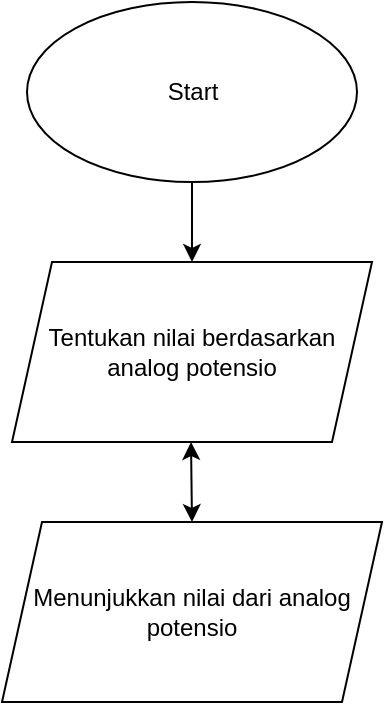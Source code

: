 <mxfile version="24.8.3" pages="8">
  <diagram name="Page-1" id="7xsKH6pPMwgzXLg-aELs">
    <mxGraphModel dx="880" dy="518" grid="1" gridSize="10" guides="1" tooltips="1" connect="1" arrows="1" fold="1" page="1" pageScale="1" pageWidth="850" pageHeight="1100" math="0" shadow="0">
      <root>
        <mxCell id="0" />
        <mxCell id="1" parent="0" />
        <mxCell id="hEX6vRJ63KsdVSKcUMxn-11" value="" style="edgeStyle=orthogonalEdgeStyle;rounded=0;orthogonalLoop=1;jettySize=auto;html=1;" parent="1" source="hEX6vRJ63KsdVSKcUMxn-1" target="hEX6vRJ63KsdVSKcUMxn-2" edge="1">
          <mxGeometry relative="1" as="geometry" />
        </mxCell>
        <mxCell id="hEX6vRJ63KsdVSKcUMxn-1" value="Start" style="ellipse;whiteSpace=wrap;html=1;" parent="1" vertex="1">
          <mxGeometry x="367.5" y="60" width="165" height="90" as="geometry" />
        </mxCell>
        <mxCell id="hEX6vRJ63KsdVSKcUMxn-3" value="Menunjukkan nilai dari analog potensio" style="shape=parallelogram;perimeter=parallelogramPerimeter;whiteSpace=wrap;html=1;fixedSize=1;" parent="1" vertex="1">
          <mxGeometry x="355" y="320" width="190" height="90" as="geometry" />
        </mxCell>
        <mxCell id="hEX6vRJ63KsdVSKcUMxn-14" value="" style="endArrow=none;html=1;rounded=0;" parent="1" source="hEX6vRJ63KsdVSKcUMxn-2" edge="1">
          <mxGeometry width="50" height="50" relative="1" as="geometry">
            <mxPoint x="410" y="290" as="sourcePoint" />
            <mxPoint x="450" y="230" as="targetPoint" />
          </mxGeometry>
        </mxCell>
        <mxCell id="hEX6vRJ63KsdVSKcUMxn-2" value="Tentukan nilai berdasarkan analog potensio" style="shape=parallelogram;perimeter=parallelogramPerimeter;whiteSpace=wrap;html=1;fixedSize=1;" parent="1" vertex="1">
          <mxGeometry x="360" y="190" width="180" height="90" as="geometry" />
        </mxCell>
        <mxCell id="hEX6vRJ63KsdVSKcUMxn-24" value="" style="endArrow=classic;startArrow=classic;html=1;rounded=0;" parent="1" edge="1">
          <mxGeometry width="50" height="50" relative="1" as="geometry">
            <mxPoint x="450" y="320" as="sourcePoint" />
            <mxPoint x="449.5" y="280" as="targetPoint" />
            <Array as="points" />
          </mxGeometry>
        </mxCell>
      </root>
    </mxGraphModel>
  </diagram>
  <diagram id="P4kOJuHA-Qv2yGfM0axs" name="Page-2">
    <mxGraphModel dx="880" dy="468" grid="1" gridSize="10" guides="1" tooltips="1" connect="1" arrows="1" fold="1" page="1" pageScale="1" pageWidth="850" pageHeight="1100" math="0" shadow="0">
      <root>
        <mxCell id="0" />
        <mxCell id="1" parent="0" />
        <mxCell id="n6y1z-Yo7t-sg9VH4C1c-1" value="" style="edgeStyle=orthogonalEdgeStyle;rounded=0;orthogonalLoop=1;jettySize=auto;html=1;" edge="1" source="n6y1z-Yo7t-sg9VH4C1c-2" target="n6y1z-Yo7t-sg9VH4C1c-5" parent="1">
          <mxGeometry relative="1" as="geometry" />
        </mxCell>
        <mxCell id="n6y1z-Yo7t-sg9VH4C1c-2" value="Start" style="ellipse;whiteSpace=wrap;html=1;" vertex="1" parent="1">
          <mxGeometry x="342.5" y="50" width="165" height="90" as="geometry" />
        </mxCell>
        <mxCell id="n6y1z-Yo7t-sg9VH4C1c-3" value="Menampilkan nilai dari analog potensio" style="shape=parallelogram;perimeter=parallelogramPerimeter;whiteSpace=wrap;html=1;fixedSize=1;" vertex="1" parent="1">
          <mxGeometry x="330" y="310" width="190" height="90" as="geometry" />
        </mxCell>
        <mxCell id="n6y1z-Yo7t-sg9VH4C1c-4" value="" style="endArrow=none;html=1;rounded=0;" edge="1" source="n6y1z-Yo7t-sg9VH4C1c-5" parent="1">
          <mxGeometry width="50" height="50" relative="1" as="geometry">
            <mxPoint x="385" y="280" as="sourcePoint" />
            <mxPoint x="425" y="220" as="targetPoint" />
          </mxGeometry>
        </mxCell>
        <mxCell id="n6y1z-Yo7t-sg9VH4C1c-5" value="Tentukan nilai voltage berdasarkan analog potensio" style="shape=parallelogram;perimeter=parallelogramPerimeter;whiteSpace=wrap;html=1;fixedSize=1;" vertex="1" parent="1">
          <mxGeometry x="335" y="180" width="180" height="90" as="geometry" />
        </mxCell>
        <mxCell id="n6y1z-Yo7t-sg9VH4C1c-6" value="" style="endArrow=classic;startArrow=classic;html=1;rounded=0;" edge="1" parent="1">
          <mxGeometry width="50" height="50" relative="1" as="geometry">
            <mxPoint x="425" y="310" as="sourcePoint" />
            <mxPoint x="424.5" y="270" as="targetPoint" />
            <Array as="points" />
          </mxGeometry>
        </mxCell>
      </root>
    </mxGraphModel>
  </diagram>
  <diagram id="WOu5z1Ee6XybZ4AOHJIU" name="Page-3">
    <mxGraphModel dx="197" dy="476" grid="1" gridSize="10" guides="1" tooltips="1" connect="1" arrows="1" fold="1" page="1" pageScale="1" pageWidth="850" pageHeight="1100" math="0" shadow="0">
      <root>
        <mxCell id="0" />
        <mxCell id="1" parent="0" />
        <mxCell id="LO2GCd7thXTgHZh84h_5-7" value="" style="edgeStyle=orthogonalEdgeStyle;rounded=0;orthogonalLoop=1;jettySize=auto;html=1;" parent="1" source="LO2GCd7thXTgHZh84h_5-1" target="LO2GCd7thXTgHZh84h_5-2" edge="1">
          <mxGeometry relative="1" as="geometry" />
        </mxCell>
        <mxCell id="LO2GCd7thXTgHZh84h_5-1" value="Start" style="ellipse;whiteSpace=wrap;html=1;" parent="1" vertex="1">
          <mxGeometry x="370" y="70" width="140" height="90" as="geometry" />
        </mxCell>
        <mxCell id="LO2GCd7thXTgHZh84h_5-6" style="edgeStyle=orthogonalEdgeStyle;rounded=0;orthogonalLoop=1;jettySize=auto;html=1;exitX=0.5;exitY=1;exitDx=0;exitDy=0;entryX=0.5;entryY=0;entryDx=0;entryDy=0;" parent="1" source="LO2GCd7thXTgHZh84h_5-2" target="LO2GCd7thXTgHZh84h_5-3" edge="1">
          <mxGeometry relative="1" as="geometry" />
        </mxCell>
        <mxCell id="LO2GCd7thXTgHZh84h_5-2" value="Pilih nilai pada analog&amp;nbsp;&lt;div&gt;potensio (0-1240)&lt;/div&gt;" style="shape=parallelogram;perimeter=parallelogramPerimeter;whiteSpace=wrap;html=1;fixedSize=1;" parent="1" vertex="1">
          <mxGeometry x="350" y="200" width="180" height="90" as="geometry" />
        </mxCell>
        <mxCell id="LO2GCd7thXTgHZh84h_5-3" value="Ubah nilai analog menjadi PWM (Voltage) (0-255)" style="rounded=0;whiteSpace=wrap;html=1;" parent="1" vertex="1">
          <mxGeometry x="360" y="330" width="160" height="90" as="geometry" />
        </mxCell>
        <mxCell id="LO2GCd7thXTgHZh84h_5-4" value="Tampilkan nilai voltage potensio" style="shape=parallelogram;perimeter=parallelogramPerimeter;whiteSpace=wrap;html=1;fixedSize=1;" parent="1" vertex="1">
          <mxGeometry x="350" y="460" width="170" height="80" as="geometry" />
        </mxCell>
        <mxCell id="LO2GCd7thXTgHZh84h_5-5" style="edgeStyle=orthogonalEdgeStyle;rounded=0;orthogonalLoop=1;jettySize=auto;html=1;exitX=0.5;exitY=1;exitDx=0;exitDy=0;entryX=0.541;entryY=-0.037;entryDx=0;entryDy=0;entryPerimeter=0;" parent="1" source="LO2GCd7thXTgHZh84h_5-3" target="LO2GCd7thXTgHZh84h_5-4" edge="1">
          <mxGeometry relative="1" as="geometry" />
        </mxCell>
        <mxCell id="LO2GCd7thXTgHZh84h_5-13" value="" style="endArrow=none;html=1;rounded=0;" parent="1" edge="1">
          <mxGeometry width="50" height="50" relative="1" as="geometry">
            <mxPoint x="510" y="510" as="sourcePoint" />
            <mxPoint x="590" y="510" as="targetPoint" />
          </mxGeometry>
        </mxCell>
        <mxCell id="LO2GCd7thXTgHZh84h_5-14" value="" style="endArrow=none;html=1;rounded=0;" parent="1" edge="1">
          <mxGeometry width="50" height="50" relative="1" as="geometry">
            <mxPoint x="590.003" y="510" as="sourcePoint" />
            <mxPoint x="590" y="240" as="targetPoint" />
          </mxGeometry>
        </mxCell>
        <mxCell id="LO2GCd7thXTgHZh84h_5-15" value="" style="endArrow=classic;html=1;rounded=0;" parent="1" edge="1">
          <mxGeometry width="50" height="50" relative="1" as="geometry">
            <mxPoint x="590" y="240" as="sourcePoint" />
            <mxPoint x="520" y="240" as="targetPoint" />
          </mxGeometry>
        </mxCell>
      </root>
    </mxGraphModel>
  </diagram>
  <diagram id="WzlIhdNzlnu4qb8vGgma" name="Page-4">
    <mxGraphModel dx="880" dy="468" grid="1" gridSize="10" guides="1" tooltips="1" connect="1" arrows="1" fold="1" page="1" pageScale="1" pageWidth="850" pageHeight="1100" math="0" shadow="0">
      <root>
        <mxCell id="0" />
        <mxCell id="1" parent="0" />
        <mxCell id="aYpGiaVqw2s0bX2Neu3e-1" value="" style="edgeStyle=orthogonalEdgeStyle;rounded=0;orthogonalLoop=1;jettySize=auto;html=1;" edge="1" parent="1" source="aYpGiaVqw2s0bX2Neu3e-2" target="aYpGiaVqw2s0bX2Neu3e-4">
          <mxGeometry relative="1" as="geometry" />
        </mxCell>
        <mxCell id="aYpGiaVqw2s0bX2Neu3e-2" value="Start" style="ellipse;whiteSpace=wrap;html=1;" vertex="1" parent="1">
          <mxGeometry x="370" y="70" width="140" height="90" as="geometry" />
        </mxCell>
        <mxCell id="aYpGiaVqw2s0bX2Neu3e-3" style="edgeStyle=orthogonalEdgeStyle;rounded=0;orthogonalLoop=1;jettySize=auto;html=1;exitX=0.5;exitY=1;exitDx=0;exitDy=0;entryX=0.5;entryY=0;entryDx=0;entryDy=0;" edge="1" parent="1" source="aYpGiaVqw2s0bX2Neu3e-4" target="aYpGiaVqw2s0bX2Neu3e-5">
          <mxGeometry relative="1" as="geometry" />
        </mxCell>
        <mxCell id="aYpGiaVqw2s0bX2Neu3e-4" value="Pilih nilai pada analog&amp;nbsp;&lt;div&gt;potensio (0-1240)&lt;/div&gt;" style="shape=parallelogram;perimeter=parallelogramPerimeter;whiteSpace=wrap;html=1;fixedSize=1;" vertex="1" parent="1">
          <mxGeometry x="350" y="200" width="180" height="90" as="geometry" />
        </mxCell>
        <mxCell id="aYpGiaVqw2s0bX2Neu3e-5" value="Ubah nilai analog menjadi nilaai sudut (Voltage) (0-255)" style="rounded=0;whiteSpace=wrap;html=1;" vertex="1" parent="1">
          <mxGeometry x="360" y="330" width="160" height="90" as="geometry" />
        </mxCell>
        <mxCell id="aYpGiaVqw2s0bX2Neu3e-6" value="Tampilkan nilai sudut&amp;nbsp;&lt;div&gt;ke servo&lt;/div&gt;" style="shape=parallelogram;perimeter=parallelogramPerimeter;whiteSpace=wrap;html=1;fixedSize=1;" vertex="1" parent="1">
          <mxGeometry x="350" y="460" width="170" height="80" as="geometry" />
        </mxCell>
        <mxCell id="aYpGiaVqw2s0bX2Neu3e-7" style="edgeStyle=orthogonalEdgeStyle;rounded=0;orthogonalLoop=1;jettySize=auto;html=1;exitX=0.5;exitY=1;exitDx=0;exitDy=0;entryX=0.541;entryY=-0.037;entryDx=0;entryDy=0;entryPerimeter=0;" edge="1" parent="1" source="aYpGiaVqw2s0bX2Neu3e-5" target="aYpGiaVqw2s0bX2Neu3e-6">
          <mxGeometry relative="1" as="geometry" />
        </mxCell>
        <mxCell id="aYpGiaVqw2s0bX2Neu3e-8" value="" style="endArrow=none;html=1;rounded=0;" edge="1" parent="1">
          <mxGeometry width="50" height="50" relative="1" as="geometry">
            <mxPoint x="510" y="510" as="sourcePoint" />
            <mxPoint x="590" y="510" as="targetPoint" />
          </mxGeometry>
        </mxCell>
        <mxCell id="aYpGiaVqw2s0bX2Neu3e-9" value="" style="endArrow=none;html=1;rounded=0;" edge="1" parent="1">
          <mxGeometry width="50" height="50" relative="1" as="geometry">
            <mxPoint x="590.003" y="510" as="sourcePoint" />
            <mxPoint x="590" y="240" as="targetPoint" />
          </mxGeometry>
        </mxCell>
        <mxCell id="aYpGiaVqw2s0bX2Neu3e-10" value="" style="endArrow=classic;html=1;rounded=0;" edge="1" parent="1">
          <mxGeometry width="50" height="50" relative="1" as="geometry">
            <mxPoint x="590" y="240" as="sourcePoint" />
            <mxPoint x="520" y="240" as="targetPoint" />
          </mxGeometry>
        </mxCell>
      </root>
    </mxGraphModel>
  </diagram>
  <diagram id="83VCnpNajWrUhug65tjm" name="Page-5">
    <mxGraphModel dx="880" dy="468" grid="1" gridSize="10" guides="1" tooltips="1" connect="1" arrows="1" fold="1" page="1" pageScale="1" pageWidth="850" pageHeight="1100" math="0" shadow="0">
      <root>
        <mxCell id="0" />
        <mxCell id="1" parent="0" />
      </root>
    </mxGraphModel>
  </diagram>
  <diagram id="vIIB17qesLdT2yFIIE_M" name="Page-6">
    <mxGraphModel dx="1600" dy="942" grid="1" gridSize="10" guides="1" tooltips="1" connect="1" arrows="1" fold="1" page="1" pageScale="1" pageWidth="850" pageHeight="1100" math="0" shadow="0">
      <root>
        <mxCell id="0" />
        <mxCell id="1" parent="0" />
        <mxCell id="eRvDTjzg-Syd29gc3DkY-22" value="Mulai" style="rounded=1;arcSize=40;strokeWidth=2" vertex="1" parent="1">
          <mxGeometry x="281" y="430" width="69" height="49" as="geometry" />
        </mxCell>
        <mxCell id="eRvDTjzg-Syd29gc3DkY-23" value="Inisialisasi Serial 9600" style="rounded=1;arcSize=40;strokeWidth=2" vertex="1" parent="1">
          <mxGeometry x="223" y="529" width="187" height="49" as="geometry" />
        </mxCell>
        <mxCell id="eRvDTjzg-Syd29gc3DkY-24" value="Inisialisasi Sensor DHT" style="rounded=1;arcSize=40;strokeWidth=2" vertex="1" parent="1">
          <mxGeometry x="221" y="628" width="189" height="49" as="geometry" />
        </mxCell>
        <mxCell id="eRvDTjzg-Syd29gc3DkY-25" value="Loop" style="rhombus;strokeWidth=2;whiteSpace=wrap;" vertex="1" parent="1">
          <mxGeometry x="274" y="727" width="83" height="83" as="geometry" />
        </mxCell>
        <mxCell id="eRvDTjzg-Syd29gc3DkY-26" value="Baca Kelembaban" style="rounded=1;arcSize=40;strokeWidth=2" vertex="1" parent="1">
          <mxGeometry x="60" y="860" width="156" height="49" as="geometry" />
        </mxCell>
        <mxCell id="eRvDTjzg-Syd29gc3DkY-27" value="Baca Suhu" style="rounded=1;arcSize=40;strokeWidth=2" vertex="1" parent="1">
          <mxGeometry x="87" y="959" width="103" height="49" as="geometry" />
        </mxCell>
        <mxCell id="eRvDTjzg-Syd29gc3DkY-28" value="Apakah pembacaan gagal?" style="rhombus;strokeWidth=2;whiteSpace=wrap;" vertex="1" parent="1">
          <mxGeometry x="20" y="1058" width="237" height="237" as="geometry" />
        </mxCell>
        <mxCell id="eRvDTjzg-Syd29gc3DkY-29" value="Cetak Failed to read from DHT sensor!" style="rounded=1;arcSize=40;strokeWidth=2" vertex="1" parent="1">
          <mxGeometry x="108" y="1368" width="215" height="67" as="geometry" />
        </mxCell>
        <mxCell id="eRvDTjzg-Syd29gc3DkY-30" value="Cetak Humidity dan Temperature" style="rounded=1;arcSize=40;strokeWidth=2" vertex="1" parent="1">
          <mxGeometry x="373" y="1368" width="172" height="67" as="geometry" />
        </mxCell>
        <mxCell id="eRvDTjzg-Syd29gc3DkY-31" value="Tunggu 2 detik" style="rounded=1;arcSize=40;strokeWidth=2" vertex="1" parent="1">
          <mxGeometry x="451" y="1485" width="136" height="49" as="geometry" />
        </mxCell>
        <mxCell id="eRvDTjzg-Syd29gc3DkY-32" value="" style="curved=1;startArrow=none;endArrow=block;exitX=0.51;exitY=1;entryX=0.5;entryY=0;rounded=0;fontSize=12;startSize=8;endSize=8;" edge="1" parent="1" source="eRvDTjzg-Syd29gc3DkY-22" target="eRvDTjzg-Syd29gc3DkY-23">
          <mxGeometry relative="1" as="geometry">
            <Array as="points" />
          </mxGeometry>
        </mxCell>
        <mxCell id="eRvDTjzg-Syd29gc3DkY-33" value="" style="curved=1;startArrow=none;endArrow=block;exitX=0.5;exitY=1;entryX=0.5;entryY=0;rounded=0;fontSize=12;startSize=8;endSize=8;" edge="1" parent="1" source="eRvDTjzg-Syd29gc3DkY-23" target="eRvDTjzg-Syd29gc3DkY-24">
          <mxGeometry relative="1" as="geometry">
            <Array as="points" />
          </mxGeometry>
        </mxCell>
        <mxCell id="eRvDTjzg-Syd29gc3DkY-34" value="" style="curved=1;startArrow=none;endArrow=block;exitX=0.5;exitY=1;entryX=0.5;entryY=0;rounded=0;fontSize=12;startSize=8;endSize=8;" edge="1" parent="1" source="eRvDTjzg-Syd29gc3DkY-24" target="eRvDTjzg-Syd29gc3DkY-25">
          <mxGeometry relative="1" as="geometry">
            <Array as="points" />
          </mxGeometry>
        </mxCell>
        <mxCell id="eRvDTjzg-Syd29gc3DkY-35" value="" style="curved=1;startArrow=none;endArrow=block;exitX=0;exitY=0.69;entryX=0.5;entryY=0.01;rounded=0;fontSize=12;startSize=8;endSize=8;" edge="1" parent="1" source="eRvDTjzg-Syd29gc3DkY-25" target="eRvDTjzg-Syd29gc3DkY-26">
          <mxGeometry relative="1" as="geometry">
            <Array as="points">
              <mxPoint x="138" y="835" />
            </Array>
          </mxGeometry>
        </mxCell>
        <mxCell id="eRvDTjzg-Syd29gc3DkY-36" value="" style="curved=1;startArrow=none;endArrow=block;exitX=0.5;exitY=1.01;entryX=0.5;entryY=0.01;rounded=0;fontSize=12;startSize=8;endSize=8;" edge="1" parent="1" source="eRvDTjzg-Syd29gc3DkY-26" target="eRvDTjzg-Syd29gc3DkY-27">
          <mxGeometry relative="1" as="geometry">
            <Array as="points" />
          </mxGeometry>
        </mxCell>
        <mxCell id="eRvDTjzg-Syd29gc3DkY-37" value="" style="curved=1;startArrow=none;endArrow=block;exitX=0.5;exitY=1.01;entryX=0.5;entryY=0;rounded=0;fontSize=12;startSize=8;endSize=8;" edge="1" parent="1" source="eRvDTjzg-Syd29gc3DkY-27" target="eRvDTjzg-Syd29gc3DkY-28">
          <mxGeometry relative="1" as="geometry">
            <Array as="points" />
          </mxGeometry>
        </mxCell>
        <mxCell id="eRvDTjzg-Syd29gc3DkY-38" value="Ya" style="curved=1;startArrow=none;endArrow=block;exitX=0.5;exitY=1;entryX=0.33;entryY=0;rounded=0;fontSize=12;startSize=8;endSize=8;" edge="1" parent="1" source="eRvDTjzg-Syd29gc3DkY-28" target="eRvDTjzg-Syd29gc3DkY-29">
          <mxGeometry relative="1" as="geometry">
            <Array as="points">
              <mxPoint x="138" y="1332" />
            </Array>
          </mxGeometry>
        </mxCell>
        <mxCell id="eRvDTjzg-Syd29gc3DkY-39" value="" style="curved=1;startArrow=none;endArrow=block;exitX=0.72;exitY=0;entryX=0.5;entryY=1;rounded=0;fontSize=12;startSize=8;endSize=8;" edge="1" parent="1" source="eRvDTjzg-Syd29gc3DkY-29" target="eRvDTjzg-Syd29gc3DkY-25">
          <mxGeometry relative="1" as="geometry">
            <Array as="points">
              <mxPoint x="316" y="1332" />
            </Array>
          </mxGeometry>
        </mxCell>
        <mxCell id="eRvDTjzg-Syd29gc3DkY-40" value="Tidak" style="curved=1;startArrow=none;endArrow=block;exitX=1;exitY=0.74;entryX=0.5;entryY=0;rounded=0;fontSize=12;startSize=8;endSize=8;" edge="1" parent="1" source="eRvDTjzg-Syd29gc3DkY-28" target="eRvDTjzg-Syd29gc3DkY-30">
          <mxGeometry relative="1" as="geometry">
            <Array as="points">
              <mxPoint x="459" y="1332" />
            </Array>
          </mxGeometry>
        </mxCell>
        <mxCell id="eRvDTjzg-Syd29gc3DkY-41" value="" style="curved=1;startArrow=none;endArrow=block;exitX=0.5;exitY=1;entryX=0.28;entryY=0;rounded=0;fontSize=12;startSize=8;endSize=8;" edge="1" parent="1" source="eRvDTjzg-Syd29gc3DkY-30" target="eRvDTjzg-Syd29gc3DkY-31">
          <mxGeometry relative="1" as="geometry">
            <Array as="points">
              <mxPoint x="459" y="1460" />
            </Array>
          </mxGeometry>
        </mxCell>
        <mxCell id="eRvDTjzg-Syd29gc3DkY-42" value="" style="curved=1;startArrow=none;endArrow=block;exitX=0.72;exitY=0;entryX=1.01;entryY=0.63;rounded=0;fontSize=12;startSize=8;endSize=8;" edge="1" parent="1" source="eRvDTjzg-Syd29gc3DkY-31" target="eRvDTjzg-Syd29gc3DkY-25">
          <mxGeometry relative="1" as="geometry">
            <Array as="points">
              <mxPoint x="580" y="1460" />
              <mxPoint x="580" y="835" />
            </Array>
          </mxGeometry>
        </mxCell>
      </root>
    </mxGraphModel>
  </diagram>
  <diagram id="J1uG0B4viaiX-aqjHr5V" name="Page-7">
    <mxGraphModel dx="880" dy="518" grid="1" gridSize="10" guides="1" tooltips="1" connect="1" arrows="1" fold="1" page="1" pageScale="1" pageWidth="850" pageHeight="1100" math="0" shadow="0">
      <root>
        <mxCell id="0" />
        <mxCell id="1" parent="0" />
        <mxCell id="Z0ajDFj2CvX-1wqKtfaN-2" value="Mulai" style="rounded=1;arcSize=40;strokeWidth=2" vertex="1" parent="1">
          <mxGeometry x="286" y="240" width="69" height="49" as="geometry" />
        </mxCell>
        <mxCell id="Z0ajDFj2CvX-1wqKtfaN-3" value="Inisialisasi Serial 9600" style="rounded=1;arcSize=40;strokeWidth=2" vertex="1" parent="1">
          <mxGeometry x="227" y="339" width="187" height="49" as="geometry" />
        </mxCell>
        <mxCell id="Z0ajDFj2CvX-1wqKtfaN-4" value="Inisialisasi Sensor DHT" style="rounded=1;arcSize=40;strokeWidth=2" vertex="1" parent="1">
          <mxGeometry x="226" y="438" width="189" height="49" as="geometry" />
        </mxCell>
        <mxCell id="Z0ajDFj2CvX-1wqKtfaN-5" value="Inisialisasi Pin LED sebagai Output" style="rounded=1;arcSize=40;strokeWidth=2" vertex="1" parent="1">
          <mxGeometry x="211" y="537" width="218" height="67" as="geometry" />
        </mxCell>
        <mxCell id="Z0ajDFj2CvX-1wqKtfaN-6" value="Loop" style="rhombus;strokeWidth=2;whiteSpace=wrap;" vertex="1" parent="1">
          <mxGeometry x="279" y="654" width="83" height="83" as="geometry" />
        </mxCell>
        <mxCell id="Z0ajDFj2CvX-1wqKtfaN-7" value="Baca Kelembaban" style="rounded=1;arcSize=40;strokeWidth=2" vertex="1" parent="1">
          <mxGeometry x="60" y="787" width="156" height="49" as="geometry" />
        </mxCell>
        <mxCell id="Z0ajDFj2CvX-1wqKtfaN-8" value="Baca Suhu dalam Celcius" style="rounded=1;arcSize=40;strokeWidth=2" vertex="1" parent="1">
          <mxGeometry x="35" y="886" width="207" height="49" as="geometry" />
        </mxCell>
        <mxCell id="Z0ajDFj2CvX-1wqKtfaN-9" value="Apakah pembacaan gagal?" style="rhombus;strokeWidth=2;whiteSpace=wrap;" vertex="1" parent="1">
          <mxGeometry x="20" y="985" width="237" height="237" as="geometry" />
        </mxCell>
        <mxCell id="Z0ajDFj2CvX-1wqKtfaN-10" value="Cetak Failed to read from DHT sensor!" style="rounded=1;arcSize=40;strokeWidth=2" vertex="1" parent="1">
          <mxGeometry x="108" y="1304" width="215" height="67" as="geometry" />
        </mxCell>
        <mxCell id="Z0ajDFj2CvX-1wqKtfaN-11" value="Cetak Humidity dan Temperature ke Serial Monitor" style="rounded=1;arcSize=40;strokeWidth=2" vertex="1" parent="1">
          <mxGeometry x="373" y="1295" width="190" height="84" as="geometry" />
        </mxCell>
        <mxCell id="Z0ajDFj2CvX-1wqKtfaN-12" value="Apakah Suhu &gt;= 27 derajat?" style="rhombus;strokeWidth=2;whiteSpace=wrap;" vertex="1" parent="1">
          <mxGeometry x="355" y="1429" width="225" height="225" as="geometry" />
        </mxCell>
        <mxCell id="Z0ajDFj2CvX-1wqKtfaN-13" value="Nyalakan LED" style="rounded=1;arcSize=40;strokeWidth=2" vertex="1" parent="1">
          <mxGeometry x="318" y="1727" width="126" height="49" as="geometry" />
        </mxCell>
        <mxCell id="Z0ajDFj2CvX-1wqKtfaN-14" value="Matikan LED" style="rounded=1;arcSize=40;strokeWidth=2" vertex="1" parent="1">
          <mxGeometry x="495" y="1727" width="118" height="49" as="geometry" />
        </mxCell>
        <mxCell id="Z0ajDFj2CvX-1wqKtfaN-15" value="Tunggu 2 detik" style="rounded=1;arcSize=40;strokeWidth=2" vertex="1" parent="1">
          <mxGeometry x="486" y="1826" width="136" height="49" as="geometry" />
        </mxCell>
        <mxCell id="Z0ajDFj2CvX-1wqKtfaN-16" value="" style="curved=1;startArrow=none;endArrow=block;exitX=0.5;exitY=1;entryX=0.5;entryY=0;rounded=0;fontSize=12;startSize=8;endSize=8;" edge="1" parent="1" source="Z0ajDFj2CvX-1wqKtfaN-2" target="Z0ajDFj2CvX-1wqKtfaN-3">
          <mxGeometry relative="1" as="geometry">
            <Array as="points" />
          </mxGeometry>
        </mxCell>
        <mxCell id="Z0ajDFj2CvX-1wqKtfaN-17" value="" style="curved=1;startArrow=none;endArrow=block;exitX=0.5;exitY=1;entryX=0.5;entryY=0;rounded=0;fontSize=12;startSize=8;endSize=8;" edge="1" parent="1" source="Z0ajDFj2CvX-1wqKtfaN-3" target="Z0ajDFj2CvX-1wqKtfaN-4">
          <mxGeometry relative="1" as="geometry">
            <Array as="points" />
          </mxGeometry>
        </mxCell>
        <mxCell id="Z0ajDFj2CvX-1wqKtfaN-18" value="" style="curved=1;startArrow=none;endArrow=block;exitX=0.5;exitY=1;entryX=0.5;entryY=0;rounded=0;fontSize=12;startSize=8;endSize=8;" edge="1" parent="1" source="Z0ajDFj2CvX-1wqKtfaN-4" target="Z0ajDFj2CvX-1wqKtfaN-5">
          <mxGeometry relative="1" as="geometry">
            <Array as="points" />
          </mxGeometry>
        </mxCell>
        <mxCell id="Z0ajDFj2CvX-1wqKtfaN-19" value="" style="curved=1;startArrow=none;endArrow=block;exitX=0.5;exitY=0.99;entryX=0.5;entryY=0;rounded=0;fontSize=12;startSize=8;endSize=8;" edge="1" parent="1" source="Z0ajDFj2CvX-1wqKtfaN-5" target="Z0ajDFj2CvX-1wqKtfaN-6">
          <mxGeometry relative="1" as="geometry">
            <Array as="points" />
          </mxGeometry>
        </mxCell>
        <mxCell id="Z0ajDFj2CvX-1wqKtfaN-20" value="" style="curved=1;startArrow=none;endArrow=block;exitX=0;exitY=0.68;entryX=0.5;entryY=0;rounded=0;fontSize=12;startSize=8;endSize=8;" edge="1" parent="1" source="Z0ajDFj2CvX-1wqKtfaN-6" target="Z0ajDFj2CvX-1wqKtfaN-7">
          <mxGeometry relative="1" as="geometry">
            <Array as="points">
              <mxPoint x="138" y="762" />
            </Array>
          </mxGeometry>
        </mxCell>
        <mxCell id="Z0ajDFj2CvX-1wqKtfaN-21" value="" style="curved=1;startArrow=none;endArrow=block;exitX=0.5;exitY=1;entryX=0.5;entryY=0;rounded=0;fontSize=12;startSize=8;endSize=8;" edge="1" parent="1" source="Z0ajDFj2CvX-1wqKtfaN-7" target="Z0ajDFj2CvX-1wqKtfaN-8">
          <mxGeometry relative="1" as="geometry">
            <Array as="points" />
          </mxGeometry>
        </mxCell>
        <mxCell id="Z0ajDFj2CvX-1wqKtfaN-22" value="" style="curved=1;startArrow=none;endArrow=block;exitX=0.5;exitY=1;entryX=0.5;entryY=0;rounded=0;fontSize=12;startSize=8;endSize=8;" edge="1" parent="1" source="Z0ajDFj2CvX-1wqKtfaN-8" target="Z0ajDFj2CvX-1wqKtfaN-9">
          <mxGeometry relative="1" as="geometry">
            <Array as="points" />
          </mxGeometry>
        </mxCell>
        <mxCell id="Z0ajDFj2CvX-1wqKtfaN-23" value="Ya" style="curved=1;startArrow=none;endArrow=block;exitX=0.5;exitY=1;entryX=0.35;entryY=-0.01;rounded=0;fontSize=12;startSize=8;endSize=8;" edge="1" parent="1" source="Z0ajDFj2CvX-1wqKtfaN-9" target="Z0ajDFj2CvX-1wqKtfaN-10">
          <mxGeometry relative="1" as="geometry">
            <Array as="points">
              <mxPoint x="138" y="1258" />
            </Array>
          </mxGeometry>
        </mxCell>
        <mxCell id="Z0ajDFj2CvX-1wqKtfaN-24" value="" style="curved=1;startArrow=none;endArrow=block;exitX=0.71;exitY=-0.01;entryX=0.5;entryY=1;rounded=0;fontSize=12;startSize=8;endSize=8;" edge="1" parent="1" source="Z0ajDFj2CvX-1wqKtfaN-10" target="Z0ajDFj2CvX-1wqKtfaN-6">
          <mxGeometry relative="1" as="geometry">
            <Array as="points">
              <mxPoint x="320" y="1258" />
            </Array>
          </mxGeometry>
        </mxCell>
        <mxCell id="Z0ajDFj2CvX-1wqKtfaN-25" value="Tidak" style="curved=1;startArrow=none;endArrow=block;exitX=1;exitY=0.73;entryX=0.5;entryY=0;rounded=0;fontSize=12;startSize=8;endSize=8;" edge="1" parent="1" source="Z0ajDFj2CvX-1wqKtfaN-9" target="Z0ajDFj2CvX-1wqKtfaN-11">
          <mxGeometry relative="1" as="geometry">
            <Array as="points">
              <mxPoint x="468" y="1258" />
            </Array>
          </mxGeometry>
        </mxCell>
        <mxCell id="Z0ajDFj2CvX-1wqKtfaN-26" value="" style="curved=1;startArrow=none;endArrow=block;exitX=0.5;exitY=1;entryX=0.5;entryY=0;rounded=0;fontSize=12;startSize=8;endSize=8;" edge="1" parent="1" source="Z0ajDFj2CvX-1wqKtfaN-11" target="Z0ajDFj2CvX-1wqKtfaN-12">
          <mxGeometry relative="1" as="geometry">
            <Array as="points" />
          </mxGeometry>
        </mxCell>
        <mxCell id="Z0ajDFj2CvX-1wqKtfaN-27" value="Ya" style="curved=1;startArrow=none;endArrow=block;exitX=0.21;exitY=1;entryX=0.5;entryY=0.01;rounded=0;fontSize=12;startSize=8;endSize=8;" edge="1" parent="1" source="Z0ajDFj2CvX-1wqKtfaN-12" target="Z0ajDFj2CvX-1wqKtfaN-13">
          <mxGeometry relative="1" as="geometry">
            <Array as="points">
              <mxPoint x="382" y="1691" />
            </Array>
          </mxGeometry>
        </mxCell>
        <mxCell id="Z0ajDFj2CvX-1wqKtfaN-28" value="Tidak" style="curved=1;startArrow=none;endArrow=block;exitX=0.79;exitY=1;entryX=0.5;entryY=0.01;rounded=0;fontSize=12;startSize=8;endSize=8;" edge="1" parent="1" source="Z0ajDFj2CvX-1wqKtfaN-12" target="Z0ajDFj2CvX-1wqKtfaN-14">
          <mxGeometry relative="1" as="geometry">
            <Array as="points">
              <mxPoint x="554" y="1691" />
            </Array>
          </mxGeometry>
        </mxCell>
        <mxCell id="Z0ajDFj2CvX-1wqKtfaN-29" value="" style="curved=1;startArrow=none;endArrow=block;exitX=0.5;exitY=1.01;entryX=0;entryY=0.11;rounded=0;fontSize=12;startSize=8;endSize=8;" edge="1" parent="1" source="Z0ajDFj2CvX-1wqKtfaN-13" target="Z0ajDFj2CvX-1wqKtfaN-15">
          <mxGeometry relative="1" as="geometry">
            <Array as="points">
              <mxPoint x="382" y="1801" />
            </Array>
          </mxGeometry>
        </mxCell>
        <mxCell id="Z0ajDFj2CvX-1wqKtfaN-30" value="" style="curved=1;startArrow=none;endArrow=block;exitX=0.5;exitY=1.01;entryX=0.5;entryY=0.01;rounded=0;fontSize=12;startSize=8;endSize=8;" edge="1" parent="1" source="Z0ajDFj2CvX-1wqKtfaN-14" target="Z0ajDFj2CvX-1wqKtfaN-15">
          <mxGeometry relative="1" as="geometry">
            <Array as="points" />
          </mxGeometry>
        </mxCell>
        <mxCell id="Z0ajDFj2CvX-1wqKtfaN-31" value="" style="curved=1;startArrow=none;endArrow=block;exitX=0.94;exitY=0.01;entryX=1;entryY=0.59;rounded=0;fontSize=12;startSize=8;endSize=8;" edge="1" parent="1" source="Z0ajDFj2CvX-1wqKtfaN-15" target="Z0ajDFj2CvX-1wqKtfaN-6">
          <mxGeometry relative="1" as="geometry">
            <Array as="points">
              <mxPoint x="675" y="1801" />
              <mxPoint x="675" y="762" />
            </Array>
          </mxGeometry>
        </mxCell>
      </root>
    </mxGraphModel>
  </diagram>
  <diagram id="t3LN_8-SiEhD4W1mIZ2W" name="Page-8">
    <mxGraphModel dx="880" dy="518" grid="0" gridSize="10" guides="1" tooltips="1" connect="1" arrows="1" fold="1" page="0" pageScale="1" pageWidth="850" pageHeight="1100" math="0" shadow="0">
      <root>
        <mxCell id="0" />
        <mxCell id="1" parent="0" />
      </root>
    </mxGraphModel>
  </diagram>
</mxfile>

